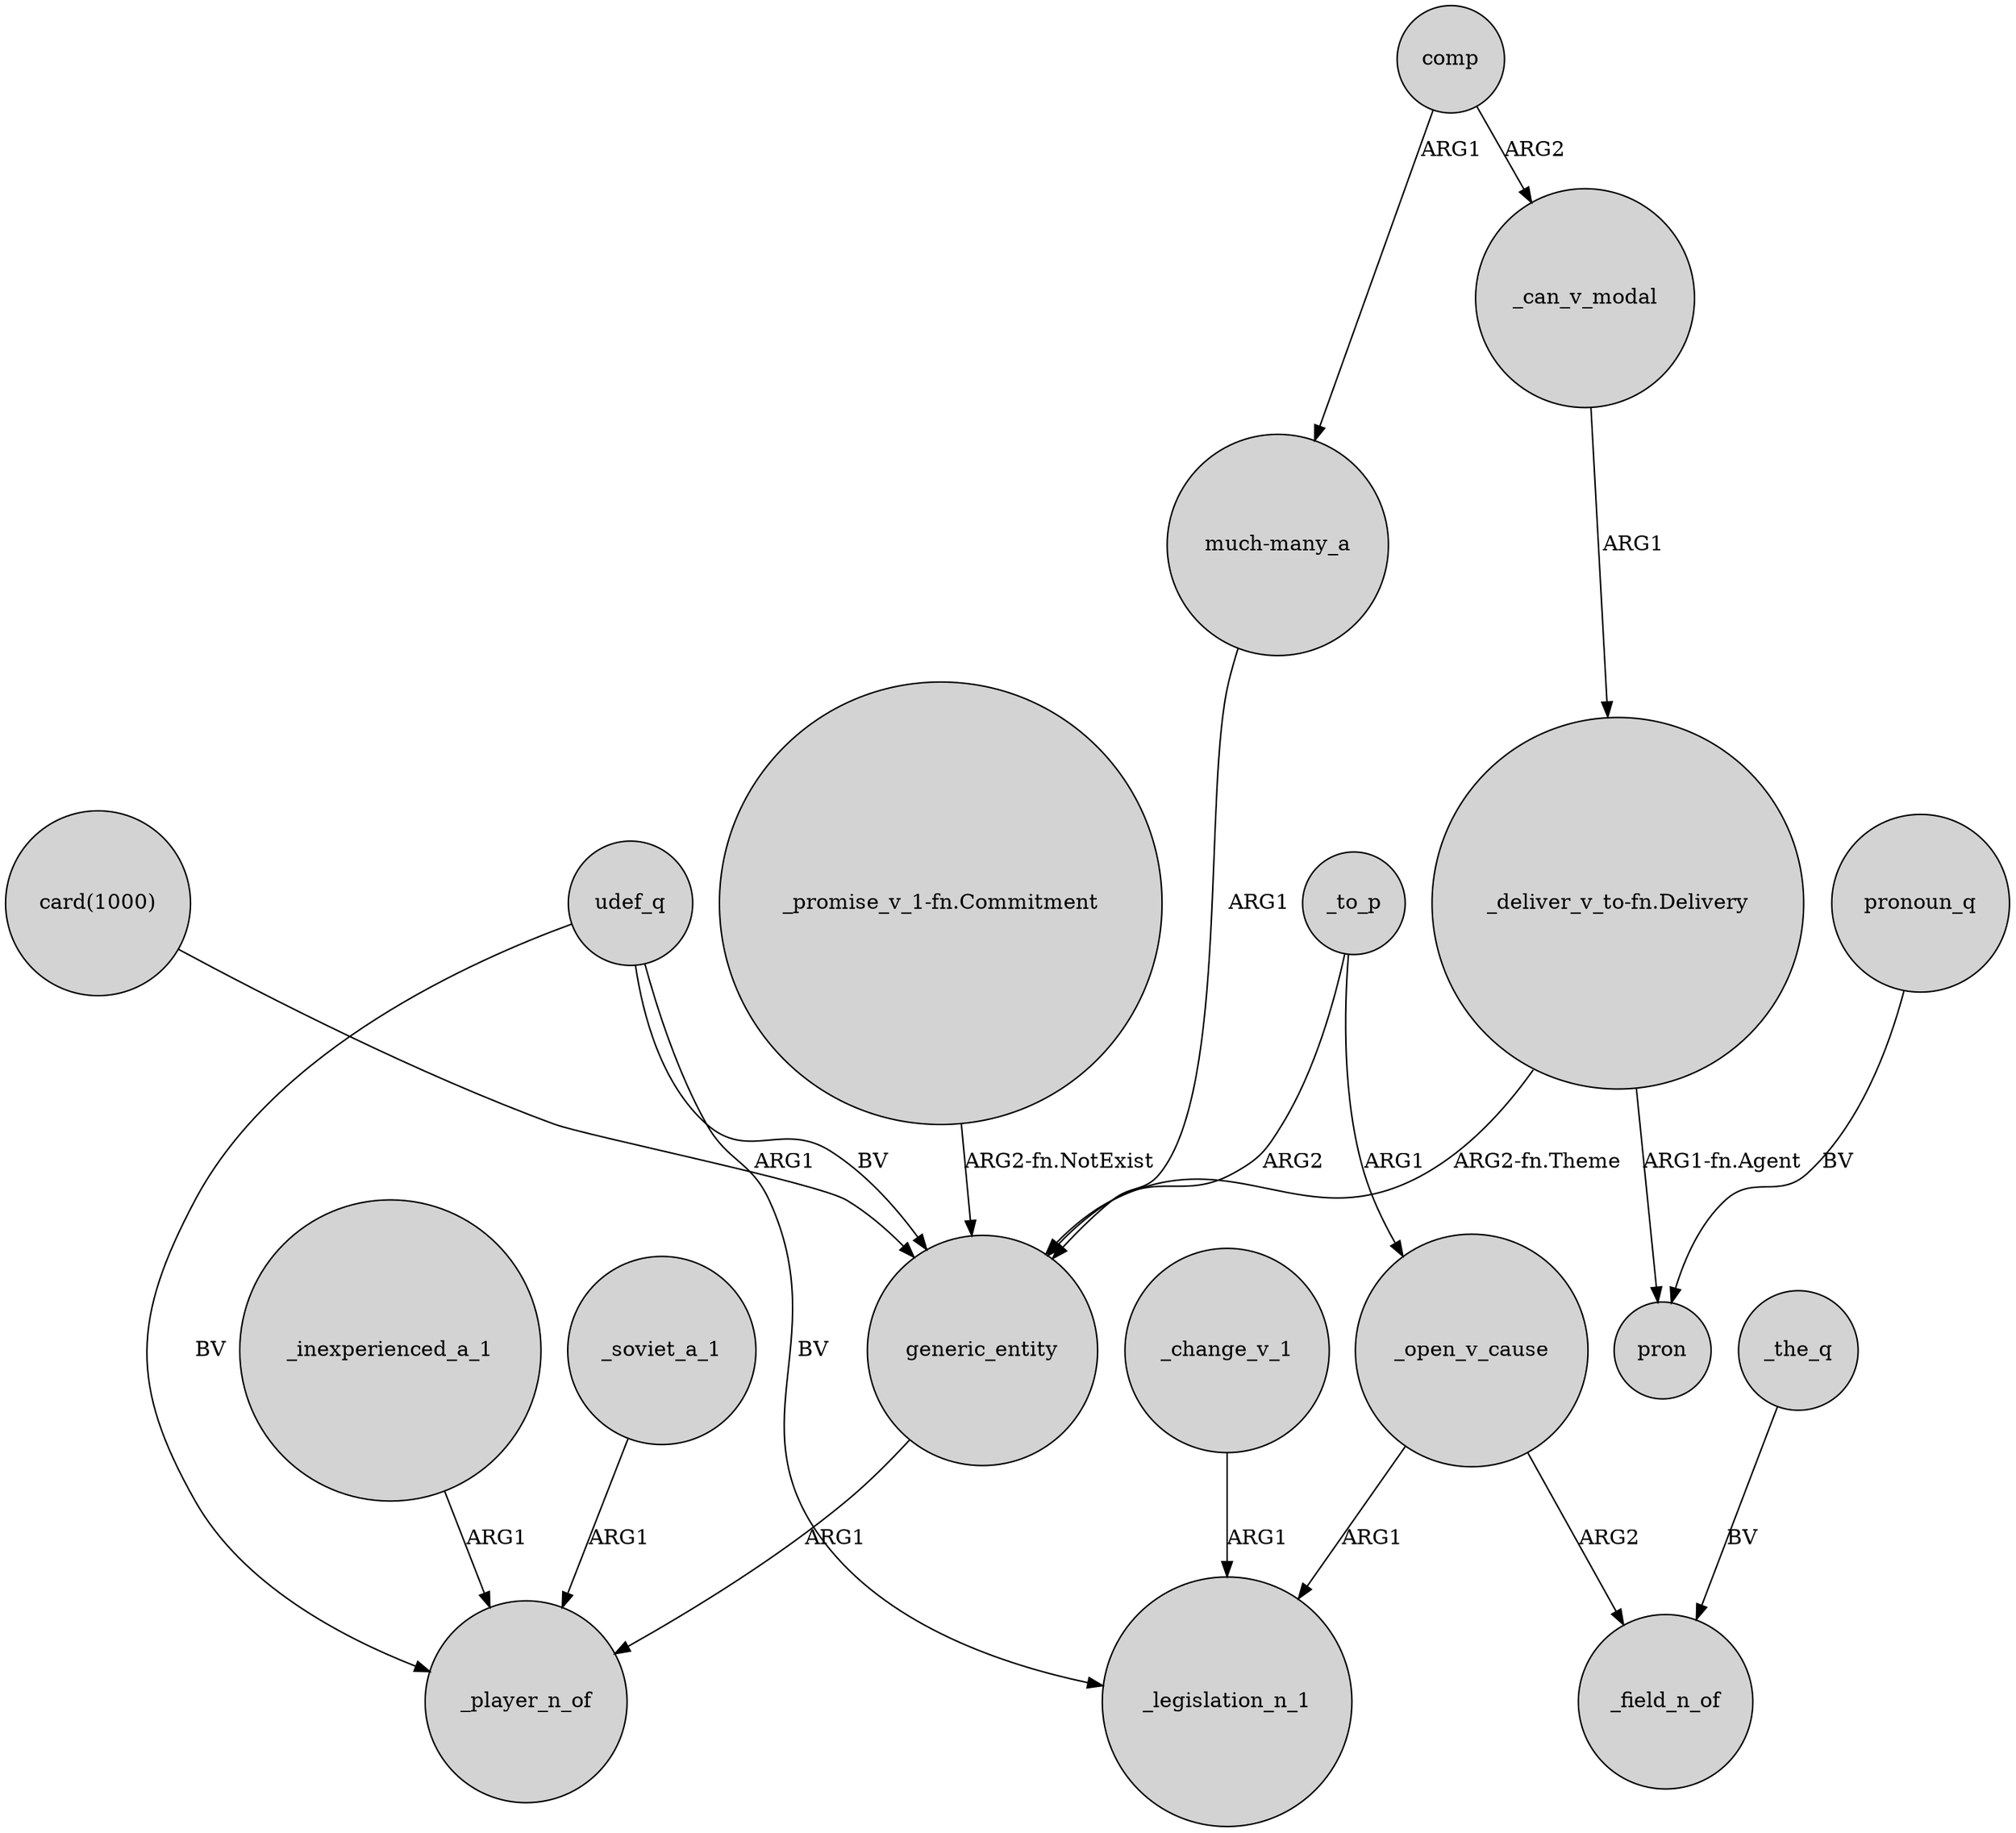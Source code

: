 digraph {
	node [shape=circle style=filled]
	_inexperienced_a_1 -> _player_n_of [label=ARG1]
	generic_entity -> _player_n_of [label=ARG1]
	udef_q -> generic_entity [label=BV]
	"much-many_a" -> generic_entity [label=ARG1]
	_can_v_modal -> "_deliver_v_to-fn.Delivery" [label=ARG1]
	udef_q -> _player_n_of [label=BV]
	comp -> _can_v_modal [label=ARG2]
	"card(1000)" -> generic_entity [label=ARG1]
	_to_p -> generic_entity [label=ARG2]
	pronoun_q -> pron [label=BV]
	"_promise_v_1-fn.Commitment" -> generic_entity [label="ARG2-fn.NotExist"]
	"_deliver_v_to-fn.Delivery" -> pron [label="ARG1-fn.Agent"]
	comp -> "much-many_a" [label=ARG1]
	_the_q -> _field_n_of [label=BV]
	"_deliver_v_to-fn.Delivery" -> generic_entity [label="ARG2-fn.Theme"]
	_open_v_cause -> _legislation_n_1 [label=ARG1]
	_change_v_1 -> _legislation_n_1 [label=ARG1]
	_soviet_a_1 -> _player_n_of [label=ARG1]
	udef_q -> _legislation_n_1 [label=BV]
	_open_v_cause -> _field_n_of [label=ARG2]
	_to_p -> _open_v_cause [label=ARG1]
}
